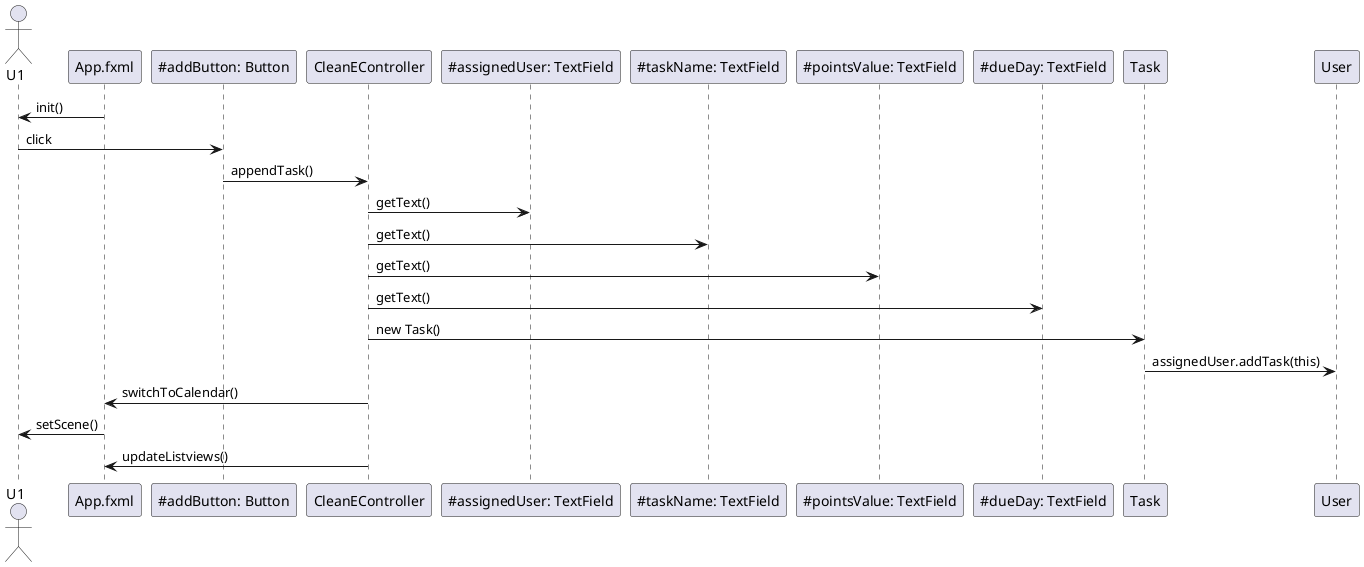 @startuml diagram

actor U1

App.fxml -> U1: init()
U1 -> "~#addButton: Button" as addButton: click
addButton -> CleanEController: appendTask()
CleanEController -> "~#assignedUser: TextField" as assignedUser: getText()
CleanEController -> "~#taskName: TextField" as taskName: getText()
CleanEController -> "~#pointsValue: TextField" as pointsValue: getText()
CleanEController -> "~#dueDay: TextField" as dueDay: getText()
CleanEController -> Task: new Task()
Task -> User: assignedUser.addTask(this) 
CleanEController -> App.fxml: switchToCalendar()
App.fxml -> U1: setScene()
CleanEController -> App.fxml : updateListviews()

@enduml